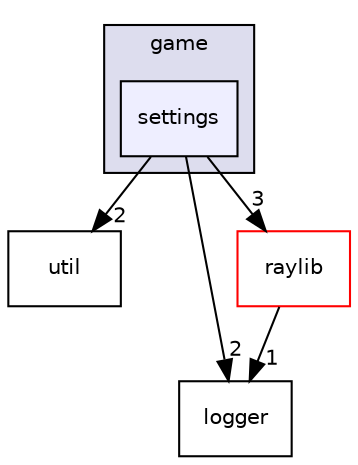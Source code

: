 digraph "src/game/settings" {
  compound=true
  node [ fontsize="10", fontname="Helvetica"];
  edge [ labelfontsize="10", labelfontname="Helvetica"];
  subgraph clusterdir_1699be727a800b1d059c6f7f2b91d2ee {
    graph [ bgcolor="#ddddee", pencolor="black", label="game" fontname="Helvetica", fontsize="10", URL="dir_1699be727a800b1d059c6f7f2b91d2ee.html"]
  dir_28315cacd5bae586058b19a00a8b1185 [shape=box, label="settings", style="filled", fillcolor="#eeeeff", pencolor="black", URL="dir_28315cacd5bae586058b19a00a8b1185.html"];
  }
  dir_b7878ad5ecbf2506f4125b9d34c97e45 [shape=box label="util" URL="dir_b7878ad5ecbf2506f4125b9d34c97e45.html"];
  dir_ffde1fbcaa8d6b0d34e29c3bddf7a801 [shape=box label="logger" URL="dir_ffde1fbcaa8d6b0d34e29c3bddf7a801.html"];
  dir_d4cc5f0b3cfddd1b0952a9e00053f649 [shape=box label="raylib" fillcolor="white" style="filled" color="red" URL="dir_d4cc5f0b3cfddd1b0952a9e00053f649.html"];
  dir_d4cc5f0b3cfddd1b0952a9e00053f649->dir_ffde1fbcaa8d6b0d34e29c3bddf7a801 [headlabel="1", labeldistance=1.5 headhref="dir_000017_000016.html"];
  dir_28315cacd5bae586058b19a00a8b1185->dir_b7878ad5ecbf2506f4125b9d34c97e45 [headlabel="2", labeldistance=1.5 headhref="dir_000013_000022.html"];
  dir_28315cacd5bae586058b19a00a8b1185->dir_ffde1fbcaa8d6b0d34e29c3bddf7a801 [headlabel="2", labeldistance=1.5 headhref="dir_000013_000016.html"];
  dir_28315cacd5bae586058b19a00a8b1185->dir_d4cc5f0b3cfddd1b0952a9e00053f649 [headlabel="3", labeldistance=1.5 headhref="dir_000013_000017.html"];
}
